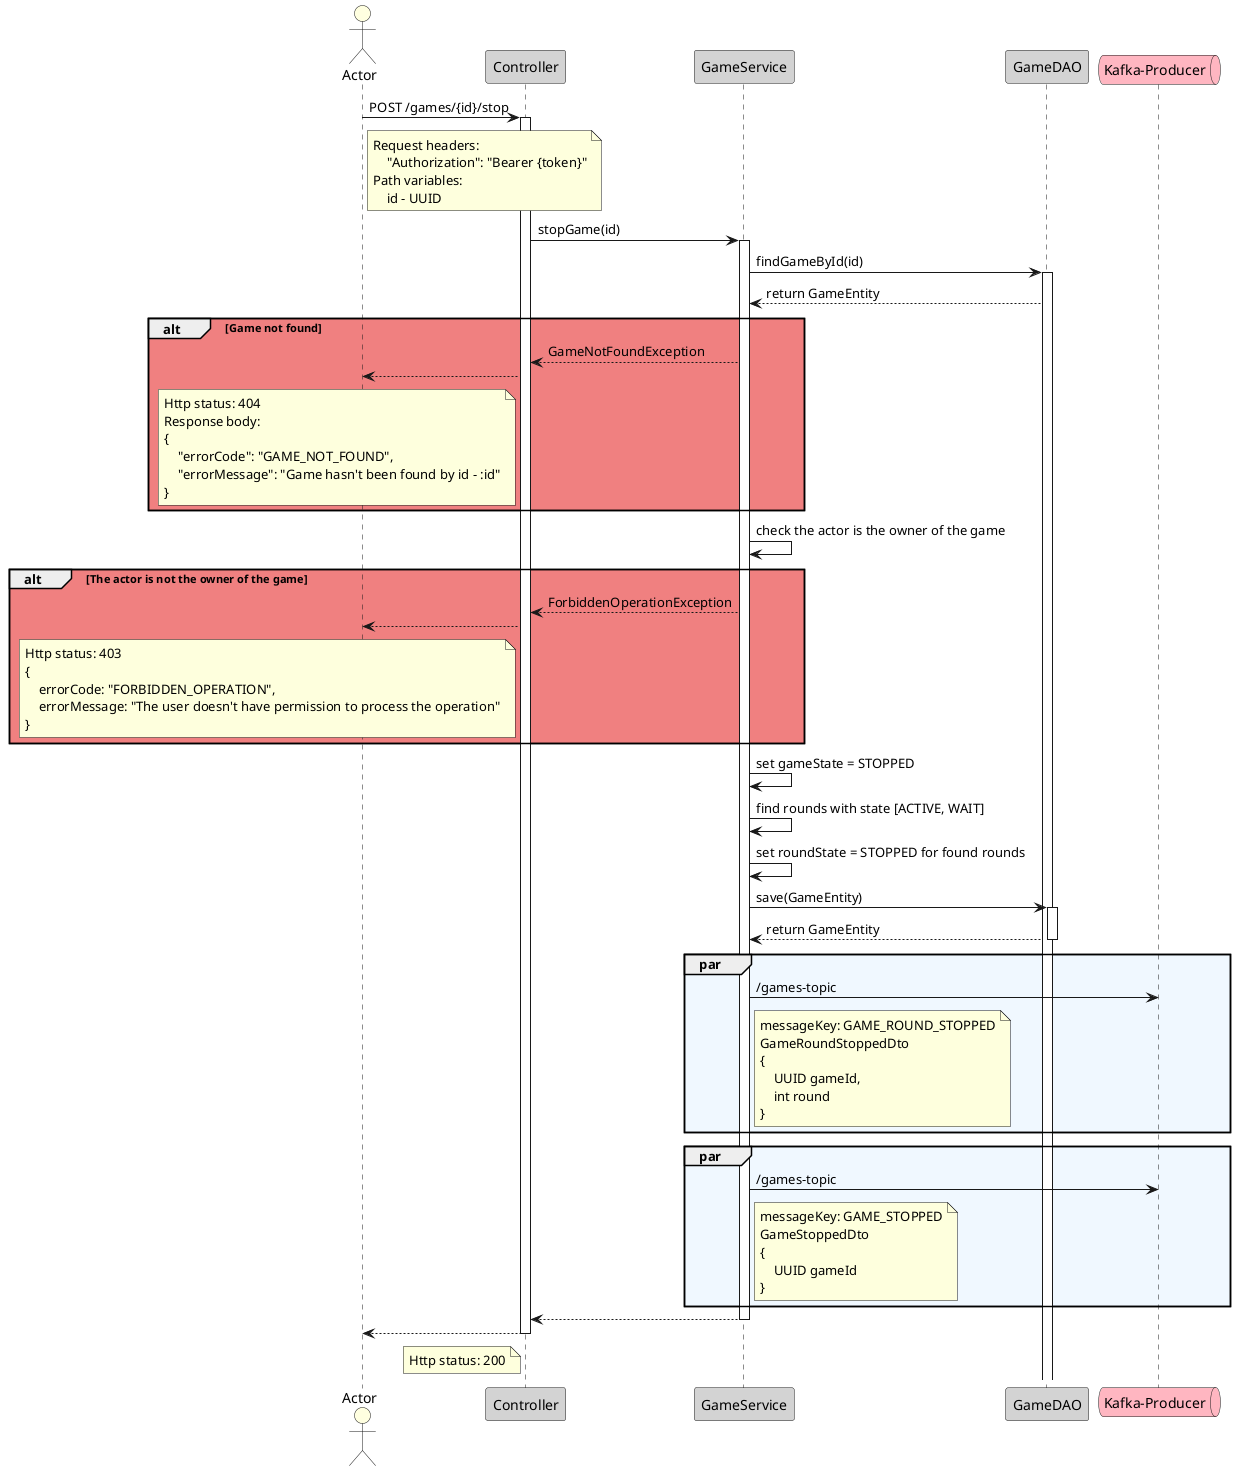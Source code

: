 @startuml

actor "Actor" as a #LightYellow
participant "Controller" as controller #LightGray
participant "GameService" as service #LightGray
participant "GameDAO" as dao #LightGray
queue "Kafka-Producer" as kafkaProducer #LightPink

a -> controller: POST /games/{id}/stop
note right a
Request headers:
    "Authorization": "Bearer {token}"
Path variables:
    id - UUID
end note
activate controller

controller -> service: stopGame(id)
activate service
service -> dao: findGameById(id)
activate dao
dao --> service: return GameEntity

alt #LightCoral Game not found
    service --> controller: GameNotFoundException
    controller --> a
    note left controller
    Http status: 404
    Response body:
    {
        "errorCode": "GAME_NOT_FOUND",
        "errorMessage": "Game hasn't been found by id - :id"
    }
    end note
end

service -> service: check the actor is the owner of the game
alt #LightCoral The actor is not the owner of the game
    service --> controller: ForbiddenOperationException
    controller --> a
    note left controller
    Http status: 403
    {
        errorCode: "FORBIDDEN_OPERATION",
        errorMessage: "The user doesn't have permission to process the operation"
    }
    end note
end

service -> service: set gameState = STOPPED
service -> service: find rounds with state [ACTIVE, WAIT]
service -> service: set roundState = STOPPED for found rounds
service -> dao: save(GameEntity)
activate dao
dao --> service: return GameEntity
deactivate dao

par #AliceBlue
    service -> kafkaProducer: /games-topic
    note right service
    messageKey: GAME_ROUND_STOPPED
    GameRoundStoppedDto
    {
        UUID gameId,
        int round
    }
    end note
end
par #AliceBlue
    service -> kafkaProducer: /games-topic
    note right service
    messageKey: GAME_STOPPED
    GameStoppedDto
    {
        UUID gameId
    }
    end note
end

service --> controller
deactivate service
controller --> a
note left controller
Http status: 200
end note
deactivate controller

@enduml
